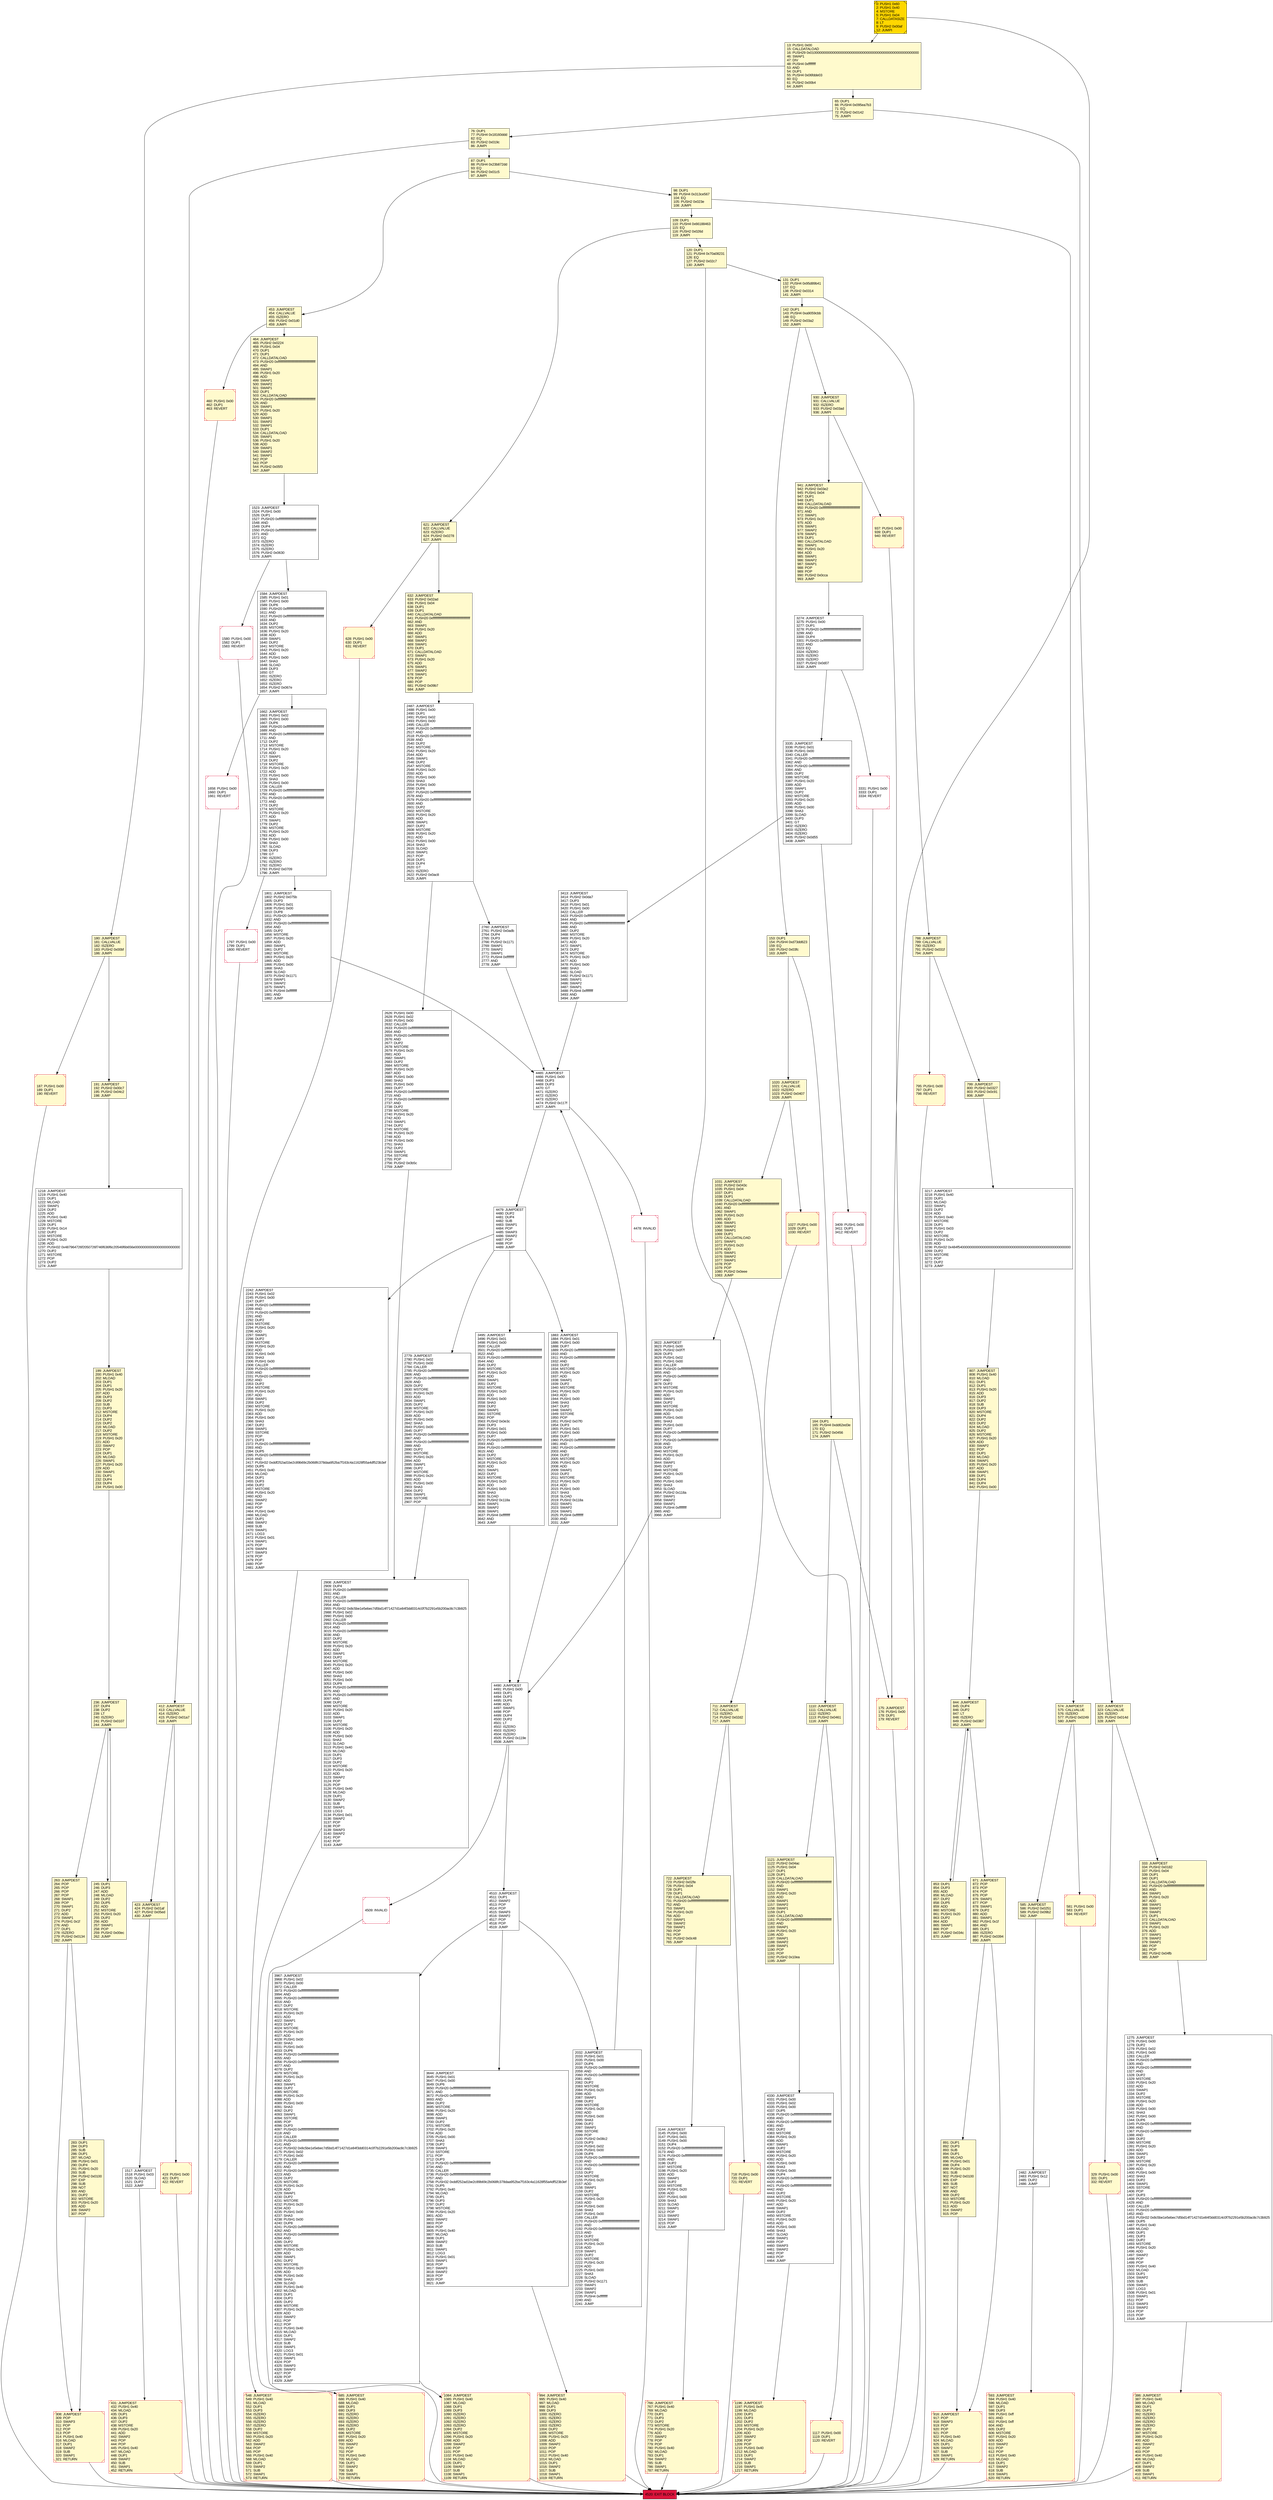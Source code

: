 digraph G {
bgcolor=transparent rankdir=UD;
node [shape=box style=filled color=black fillcolor=white fontname=arial fontcolor=black];
1084 [label="1084: JUMPDEST\l1085: PUSH1 0x40\l1087: MLOAD\l1088: DUP1\l1089: DUP3\l1090: ISZERO\l1091: ISZERO\l1092: ISZERO\l1093: ISZERO\l1094: DUP2\l1095: MSTORE\l1096: PUSH1 0x20\l1098: ADD\l1099: SWAP2\l1100: POP\l1101: POP\l1102: PUSH1 0x40\l1104: MLOAD\l1105: DUP1\l1106: SWAP2\l1107: SUB\l1108: SWAP1\l1109: RETURN\l" fillcolor=lemonchiffon shape=Msquare color=crimson ];
419 [label="419: PUSH1 0x00\l421: DUP1\l422: REVERT\l" fillcolor=lemonchiffon shape=Msquare color=crimson ];
1801 [label="1801: JUMPDEST\l1802: PUSH2 0x075b\l1805: DUP3\l1806: PUSH1 0x01\l1808: PUSH1 0x00\l1810: DUP8\l1811: PUSH20 0xffffffffffffffffffffffffffffffffffffffff\l1832: AND\l1833: PUSH20 0xffffffffffffffffffffffffffffffffffffffff\l1854: AND\l1855: DUP2\l1856: MSTORE\l1857: PUSH1 0x20\l1859: ADD\l1860: SWAP1\l1861: DUP2\l1862: MSTORE\l1863: PUSH1 0x20\l1865: ADD\l1866: PUSH1 0x00\l1868: SHA3\l1869: SLOAD\l1870: PUSH2 0x1171\l1873: SWAP1\l1874: SWAP2\l1875: SWAP1\l1876: PUSH4 0xffffffff\l1881: AND\l1882: JUMP\l" ];
844 [label="844: JUMPDEST\l845: DUP4\l846: DUP2\l847: LT\l848: ISZERO\l849: PUSH2 0x0367\l852: JUMPI\l" fillcolor=lemonchiffon ];
937 [label="937: PUSH1 0x00\l939: DUP1\l940: REVERT\l" fillcolor=lemonchiffon shape=Msquare color=crimson ];
76 [label="76: DUP1\l77: PUSH4 0x18160ddd\l82: EQ\l83: PUSH2 0x019c\l86: JUMPI\l" fillcolor=lemonchiffon ];
916 [label="916: JUMPDEST\l917: POP\l918: SWAP3\l919: POP\l920: POP\l921: POP\l922: PUSH1 0x40\l924: MLOAD\l925: DUP1\l926: SWAP2\l927: SUB\l928: SWAP1\l929: RETURN\l" fillcolor=lemonchiffon shape=Msquare color=crimson ];
283 [label="283: DUP1\l284: DUP3\l285: SUB\l286: DUP1\l287: MLOAD\l288: PUSH1 0x01\l290: DUP4\l291: PUSH1 0x20\l293: SUB\l294: PUSH2 0x0100\l297: EXP\l298: SUB\l299: NOT\l300: AND\l301: DUP2\l302: MSTORE\l303: PUSH1 0x20\l305: ADD\l306: SWAP2\l307: POP\l" fillcolor=lemonchiffon ];
464 [label="464: JUMPDEST\l465: PUSH2 0x0224\l468: PUSH1 0x04\l470: DUP1\l471: DUP1\l472: CALLDATALOAD\l473: PUSH20 0xffffffffffffffffffffffffffffffffffffffff\l494: AND\l495: SWAP1\l496: PUSH1 0x20\l498: ADD\l499: SWAP1\l500: SWAP2\l501: SWAP1\l502: DUP1\l503: CALLDATALOAD\l504: PUSH20 0xffffffffffffffffffffffffffffffffffffffff\l525: AND\l526: SWAP1\l527: PUSH1 0x20\l529: ADD\l530: SWAP1\l531: SWAP2\l532: SWAP1\l533: DUP1\l534: CALLDATALOAD\l535: SWAP1\l536: PUSH1 0x20\l538: ADD\l539: SWAP1\l540: SWAP2\l541: SWAP1\l542: POP\l543: POP\l544: PUSH2 0x05f3\l547: JUMP\l" fillcolor=lemonchiffon ];
333 [label="333: JUMPDEST\l334: PUSH2 0x0182\l337: PUSH1 0x04\l339: DUP1\l340: DUP1\l341: CALLDATALOAD\l342: PUSH20 0xffffffffffffffffffffffffffffffffffffffff\l363: AND\l364: SWAP1\l365: PUSH1 0x20\l367: ADD\l368: SWAP1\l369: SWAP2\l370: SWAP1\l371: DUP1\l372: CALLDATALOAD\l373: SWAP1\l374: PUSH1 0x20\l376: ADD\l377: SWAP1\l378: SWAP2\l379: SWAP1\l380: POP\l381: POP\l382: PUSH2 0x04fb\l385: JUMP\l" fillcolor=lemonchiffon ];
548 [label="548: JUMPDEST\l549: PUSH1 0x40\l551: MLOAD\l552: DUP1\l553: DUP3\l554: ISZERO\l555: ISZERO\l556: ISZERO\l557: ISZERO\l558: DUP2\l559: MSTORE\l560: PUSH1 0x20\l562: ADD\l563: SWAP2\l564: POP\l565: POP\l566: PUSH1 0x40\l568: MLOAD\l569: DUP1\l570: SWAP2\l571: SUB\l572: SWAP1\l573: RETURN\l" fillcolor=lemonchiffon shape=Msquare color=crimson ];
187 [label="187: PUSH1 0x00\l189: DUP1\l190: REVERT\l" fillcolor=lemonchiffon shape=Msquare color=crimson ];
431 [label="431: JUMPDEST\l432: PUSH1 0x40\l434: MLOAD\l435: DUP1\l436: DUP3\l437: DUP2\l438: MSTORE\l439: PUSH1 0x20\l441: ADD\l442: SWAP2\l443: POP\l444: POP\l445: PUSH1 0x40\l447: MLOAD\l448: DUP1\l449: SWAP2\l450: SUB\l451: SWAP1\l452: RETURN\l" fillcolor=lemonchiffon shape=Msquare color=crimson ];
1196 [label="1196: JUMPDEST\l1197: PUSH1 0x40\l1199: MLOAD\l1200: DUP1\l1201: DUP3\l1202: DUP2\l1203: MSTORE\l1204: PUSH1 0x20\l1206: ADD\l1207: SWAP2\l1208: POP\l1209: POP\l1210: PUSH1 0x40\l1212: MLOAD\l1213: DUP1\l1214: SWAP2\l1215: SUB\l1216: SWAP1\l1217: RETURN\l" fillcolor=lemonchiffon shape=Msquare color=crimson ];
2779 [label="2779: JUMPDEST\l2780: PUSH1 0x02\l2782: PUSH1 0x00\l2784: CALLER\l2785: PUSH20 0xffffffffffffffffffffffffffffffffffffffff\l2806: AND\l2807: PUSH20 0xffffffffffffffffffffffffffffffffffffffff\l2828: AND\l2829: DUP2\l2830: MSTORE\l2831: PUSH1 0x20\l2833: ADD\l2834: SWAP1\l2835: DUP2\l2836: MSTORE\l2837: PUSH1 0x20\l2839: ADD\l2840: PUSH1 0x00\l2842: SHA3\l2843: PUSH1 0x00\l2845: DUP7\l2846: PUSH20 0xffffffffffffffffffffffffffffffffffffffff\l2867: AND\l2868: PUSH20 0xffffffffffffffffffffffffffffffffffffffff\l2889: AND\l2890: DUP2\l2891: MSTORE\l2892: PUSH1 0x20\l2894: ADD\l2895: SWAP1\l2896: DUP2\l2897: MSTORE\l2898: PUSH1 0x20\l2900: ADD\l2901: PUSH1 0x00\l2903: SHA3\l2904: DUP2\l2905: SWAP1\l2906: SSTORE\l2907: POP\l" ];
4509 [label="4509: INVALID\l" shape=Msquare color=crimson ];
263 [label="263: JUMPDEST\l264: POP\l265: POP\l266: POP\l267: POP\l268: SWAP1\l269: POP\l270: SWAP1\l271: DUP2\l272: ADD\l273: SWAP1\l274: PUSH1 0x1f\l276: AND\l277: DUP1\l278: ISZERO\l279: PUSH2 0x0134\l282: JUMPI\l" fillcolor=lemonchiffon ];
2242 [label="2242: JUMPDEST\l2243: PUSH1 0x02\l2245: PUSH1 0x00\l2247: DUP7\l2248: PUSH20 0xffffffffffffffffffffffffffffffffffffffff\l2269: AND\l2270: PUSH20 0xffffffffffffffffffffffffffffffffffffffff\l2291: AND\l2292: DUP2\l2293: MSTORE\l2294: PUSH1 0x20\l2296: ADD\l2297: SWAP1\l2298: DUP2\l2299: MSTORE\l2300: PUSH1 0x20\l2302: ADD\l2303: PUSH1 0x00\l2305: SHA3\l2306: PUSH1 0x00\l2308: CALLER\l2309: PUSH20 0xffffffffffffffffffffffffffffffffffffffff\l2330: AND\l2331: PUSH20 0xffffffffffffffffffffffffffffffffffffffff\l2352: AND\l2353: DUP2\l2354: MSTORE\l2355: PUSH1 0x20\l2357: ADD\l2358: SWAP1\l2359: DUP2\l2360: MSTORE\l2361: PUSH1 0x20\l2363: ADD\l2364: PUSH1 0x00\l2366: SHA3\l2367: DUP2\l2368: SWAP1\l2369: SSTORE\l2370: POP\l2371: DUP3\l2372: PUSH20 0xffffffffffffffffffffffffffffffffffffffff\l2393: AND\l2394: DUP5\l2395: PUSH20 0xffffffffffffffffffffffffffffffffffffffff\l2416: AND\l2417: PUSH32 0xddf252ad1be2c89b69c2b068fc378daa952ba7f163c4a11628f55a4df523b3ef\l2450: DUP5\l2451: PUSH1 0x40\l2453: MLOAD\l2454: DUP1\l2455: DUP3\l2456: DUP2\l2457: MSTORE\l2458: PUSH1 0x20\l2460: ADD\l2461: SWAP2\l2462: POP\l2463: POP\l2464: PUSH1 0x40\l2466: MLOAD\l2467: DUP1\l2468: SWAP2\l2469: SUB\l2470: SWAP1\l2471: LOG3\l2472: PUSH1 0x01\l2474: SWAP1\l2475: POP\l2476: SWAP4\l2477: SWAP3\l2478: POP\l2479: POP\l2480: POP\l2481: JUMP\l" ];
711 [label="711: JUMPDEST\l712: CALLVALUE\l713: ISZERO\l714: PUSH2 0x02d2\l717: JUMPI\l" fillcolor=lemonchiffon ];
180 [label="180: JUMPDEST\l181: CALLVALUE\l182: ISZERO\l183: PUSH2 0x00bf\l186: JUMPI\l" fillcolor=lemonchiffon ];
1218 [label="1218: JUMPDEST\l1219: PUSH1 0x40\l1221: DUP1\l1222: MLOAD\l1223: SWAP1\l1224: DUP2\l1225: ADD\l1226: PUSH1 0x40\l1228: MSTORE\l1229: DUP1\l1230: PUSH1 0x14\l1232: DUP2\l1233: MSTORE\l1234: PUSH1 0x20\l1236: ADD\l1237: PUSH32 0x487964726f2050726f746f636f6c20546f6b656e000000000000000000000000\l1270: DUP2\l1271: MSTORE\l1272: POP\l1273: DUP2\l1274: JUMP\l" ];
2482 [label="2482: JUMPDEST\l2483: PUSH1 0x12\l2485: DUP2\l2486: JUMP\l" ];
1275 [label="1275: JUMPDEST\l1276: PUSH1 0x00\l1278: DUP2\l1279: PUSH1 0x02\l1281: PUSH1 0x00\l1283: CALLER\l1284: PUSH20 0xffffffffffffffffffffffffffffffffffffffff\l1305: AND\l1306: PUSH20 0xffffffffffffffffffffffffffffffffffffffff\l1327: AND\l1328: DUP2\l1329: MSTORE\l1330: PUSH1 0x20\l1332: ADD\l1333: SWAP1\l1334: DUP2\l1335: MSTORE\l1336: PUSH1 0x20\l1338: ADD\l1339: PUSH1 0x00\l1341: SHA3\l1342: PUSH1 0x00\l1344: DUP6\l1345: PUSH20 0xffffffffffffffffffffffffffffffffffffffff\l1366: AND\l1367: PUSH20 0xffffffffffffffffffffffffffffffffffffffff\l1388: AND\l1389: DUP2\l1390: MSTORE\l1391: PUSH1 0x20\l1393: ADD\l1394: SWAP1\l1395: DUP2\l1396: MSTORE\l1397: PUSH1 0x20\l1399: ADD\l1400: PUSH1 0x00\l1402: SHA3\l1403: DUP2\l1404: SWAP1\l1405: SSTORE\l1406: POP\l1407: DUP3\l1408: PUSH20 0xffffffffffffffffffffffffffffffffffffffff\l1429: AND\l1430: CALLER\l1431: PUSH20 0xffffffffffffffffffffffffffffffffffffffff\l1452: AND\l1453: PUSH32 0x8c5be1e5ebec7d5bd14f71427d1e84f3dd0314c0f7b2291e5b200ac8c7c3b925\l1486: DUP5\l1487: PUSH1 0x40\l1489: MLOAD\l1490: DUP1\l1491: DUP3\l1492: DUP2\l1493: MSTORE\l1494: PUSH1 0x20\l1496: ADD\l1497: SWAP2\l1498: POP\l1499: POP\l1500: PUSH1 0x40\l1502: MLOAD\l1503: DUP1\l1504: SWAP2\l1505: SUB\l1506: SWAP1\l1507: LOG3\l1508: PUSH1 0x01\l1510: SWAP1\l1511: POP\l1512: SWAP3\l1513: SWAP2\l1514: POP\l1515: POP\l1516: JUMP\l" ];
853 [label="853: DUP1\l854: DUP3\l855: ADD\l856: MLOAD\l857: DUP2\l858: DUP5\l859: ADD\l860: MSTORE\l861: PUSH1 0x20\l863: DUP2\l864: ADD\l865: SWAP1\l866: POP\l867: PUSH2 0x034c\l870: JUMP\l" fillcolor=lemonchiffon ];
0 [label="0: PUSH1 0x60\l2: PUSH1 0x40\l4: MSTORE\l5: PUSH1 0x04\l7: CALLDATASIZE\l8: LT\l9: PUSH2 0x00af\l12: JUMPI\l" fillcolor=lemonchiffon shape=Msquare fillcolor=gold ];
4479 [label="4479: JUMPDEST\l4480: DUP2\l4481: DUP4\l4482: SUB\l4483: SWAP1\l4484: POP\l4485: SWAP3\l4486: SWAP2\l4487: POP\l4488: POP\l4489: JUMP\l" ];
412 [label="412: JUMPDEST\l413: CALLVALUE\l414: ISZERO\l415: PUSH2 0x01a7\l418: JUMPI\l" fillcolor=lemonchiffon ];
621 [label="621: JUMPDEST\l622: CALLVALUE\l623: ISZERO\l624: PUSH2 0x0278\l627: JUMPI\l" fillcolor=lemonchiffon ];
1584 [label="1584: JUMPDEST\l1585: PUSH1 0x01\l1587: PUSH1 0x00\l1589: DUP6\l1590: PUSH20 0xffffffffffffffffffffffffffffffffffffffff\l1611: AND\l1612: PUSH20 0xffffffffffffffffffffffffffffffffffffffff\l1633: AND\l1634: DUP2\l1635: MSTORE\l1636: PUSH1 0x20\l1638: ADD\l1639: SWAP1\l1640: DUP2\l1641: MSTORE\l1642: PUSH1 0x20\l1644: ADD\l1645: PUSH1 0x00\l1647: SHA3\l1648: SLOAD\l1649: DUP3\l1650: GT\l1651: ISZERO\l1652: ISZERO\l1653: ISZERO\l1654: PUSH2 0x067e\l1657: JUMPI\l" ];
1517 [label="1517: JUMPDEST\l1518: PUSH1 0x03\l1520: SLOAD\l1521: DUP2\l1522: JUMP\l" ];
585 [label="585: JUMPDEST\l586: PUSH2 0x0251\l589: PUSH2 0x09b2\l592: JUMP\l" fillcolor=lemonchiffon ];
766 [label="766: JUMPDEST\l767: PUSH1 0x40\l769: MLOAD\l770: DUP1\l771: DUP3\l772: DUP2\l773: MSTORE\l774: PUSH1 0x20\l776: ADD\l777: SWAP2\l778: POP\l779: POP\l780: PUSH1 0x40\l782: MLOAD\l783: DUP1\l784: SWAP2\l785: SUB\l786: SWAP1\l787: RETURN\l" fillcolor=lemonchiffon shape=Msquare color=crimson ];
4465 [label="4465: JUMPDEST\l4466: PUSH1 0x00\l4468: DUP3\l4469: DUP3\l4470: GT\l4471: ISZERO\l4472: ISZERO\l4473: ISZERO\l4474: PUSH2 0x117f\l4477: JUMPI\l" ];
245 [label="245: DUP1\l246: DUP3\l247: ADD\l248: MLOAD\l249: DUP2\l250: DUP5\l251: ADD\l252: MSTORE\l253: PUSH1 0x20\l255: DUP2\l256: ADD\l257: SWAP1\l258: POP\l259: PUSH2 0x00ec\l262: JUMP\l" fillcolor=lemonchiffon ];
236 [label="236: JUMPDEST\l237: DUP4\l238: DUP2\l239: LT\l240: ISZERO\l241: PUSH2 0x0107\l244: JUMPI\l" fillcolor=lemonchiffon ];
3822 [label="3822: JUMPDEST\l3823: PUSH1 0x00\l3825: PUSH2 0x0f7f\l3828: DUP3\l3829: PUSH1 0x02\l3831: PUSH1 0x00\l3833: CALLER\l3834: PUSH20 0xffffffffffffffffffffffffffffffffffffffff\l3855: AND\l3856: PUSH20 0xffffffffffffffffffffffffffffffffffffffff\l3877: AND\l3878: DUP2\l3879: MSTORE\l3880: PUSH1 0x20\l3882: ADD\l3883: SWAP1\l3884: DUP2\l3885: MSTORE\l3886: PUSH1 0x20\l3888: ADD\l3889: PUSH1 0x00\l3891: SHA3\l3892: PUSH1 0x00\l3894: DUP7\l3895: PUSH20 0xffffffffffffffffffffffffffffffffffffffff\l3916: AND\l3917: PUSH20 0xffffffffffffffffffffffffffffffffffffffff\l3938: AND\l3939: DUP2\l3940: MSTORE\l3941: PUSH1 0x20\l3943: ADD\l3944: SWAP1\l3945: DUP2\l3946: MSTORE\l3947: PUSH1 0x20\l3949: ADD\l3950: PUSH1 0x00\l3952: SHA3\l3953: SLOAD\l3954: PUSH2 0x118a\l3957: SWAP1\l3958: SWAP2\l3959: SWAP1\l3960: PUSH4 0xffffffff\l3965: AND\l3966: JUMP\l" ];
191 [label="191: JUMPDEST\l192: PUSH2 0x00c7\l195: PUSH2 0x04c2\l198: JUMP\l" fillcolor=lemonchiffon ];
1110 [label="1110: JUMPDEST\l1111: CALLVALUE\l1112: ISZERO\l1113: PUSH2 0x0461\l1116: JUMPI\l" fillcolor=lemonchiffon ];
460 [label="460: PUSH1 0x00\l462: DUP1\l463: REVERT\l" fillcolor=lemonchiffon shape=Msquare color=crimson ];
718 [label="718: PUSH1 0x00\l720: DUP1\l721: REVERT\l" fillcolor=lemonchiffon shape=Msquare color=crimson ];
1031 [label="1031: JUMPDEST\l1032: PUSH2 0x043c\l1035: PUSH1 0x04\l1037: DUP1\l1038: DUP1\l1039: CALLDATALOAD\l1040: PUSH20 0xffffffffffffffffffffffffffffffffffffffff\l1061: AND\l1062: SWAP1\l1063: PUSH1 0x20\l1065: ADD\l1066: SWAP1\l1067: SWAP2\l1068: SWAP1\l1069: DUP1\l1070: CALLDATALOAD\l1071: SWAP1\l1072: PUSH1 0x20\l1074: ADD\l1075: SWAP1\l1076: SWAP2\l1077: SWAP1\l1078: POP\l1079: POP\l1080: PUSH2 0x0eee\l1083: JUMP\l" fillcolor=lemonchiffon ];
891 [label="891: DUP1\l892: DUP3\l893: SUB\l894: DUP1\l895: MLOAD\l896: PUSH1 0x01\l898: DUP4\l899: PUSH1 0x20\l901: SUB\l902: PUSH2 0x0100\l905: EXP\l906: SUB\l907: NOT\l908: AND\l909: DUP2\l910: MSTORE\l911: PUSH1 0x20\l913: ADD\l914: SWAP2\l915: POP\l" fillcolor=lemonchiffon ];
4330 [label="4330: JUMPDEST\l4331: PUSH1 0x00\l4333: PUSH1 0x02\l4335: PUSH1 0x00\l4337: DUP5\l4338: PUSH20 0xffffffffffffffffffffffffffffffffffffffff\l4359: AND\l4360: PUSH20 0xffffffffffffffffffffffffffffffffffffffff\l4381: AND\l4382: DUP2\l4383: MSTORE\l4384: PUSH1 0x20\l4386: ADD\l4387: SWAP1\l4388: DUP2\l4389: MSTORE\l4390: PUSH1 0x20\l4392: ADD\l4393: PUSH1 0x00\l4395: SHA3\l4396: PUSH1 0x00\l4398: DUP4\l4399: PUSH20 0xffffffffffffffffffffffffffffffffffffffff\l4420: AND\l4421: PUSH20 0xffffffffffffffffffffffffffffffffffffffff\l4442: AND\l4443: DUP2\l4444: MSTORE\l4445: PUSH1 0x20\l4447: ADD\l4448: SWAP1\l4449: DUP2\l4450: MSTORE\l4451: PUSH1 0x20\l4453: ADD\l4454: PUSH1 0x00\l4456: SHA3\l4457: SLOAD\l4458: SWAP1\l4459: POP\l4460: SWAP3\l4461: SWAP2\l4462: POP\l4463: POP\l4464: JUMP\l" ];
3217 [label="3217: JUMPDEST\l3218: PUSH1 0x40\l3220: DUP1\l3221: MLOAD\l3222: SWAP1\l3223: DUP2\l3224: ADD\l3225: PUSH1 0x40\l3227: MSTORE\l3228: DUP1\l3229: PUSH1 0x03\l3231: DUP2\l3232: MSTORE\l3233: PUSH1 0x20\l3235: ADD\l3236: PUSH32 0x484f540000000000000000000000000000000000000000000000000000000000\l3269: DUP2\l3270: MSTORE\l3271: POP\l3272: DUP2\l3273: JUMP\l" ];
3413 [label="3413: JUMPDEST\l3414: PUSH2 0x0da7\l3417: DUP3\l3418: PUSH1 0x01\l3420: PUSH1 0x00\l3422: CALLER\l3423: PUSH20 0xffffffffffffffffffffffffffffffffffffffff\l3444: AND\l3445: PUSH20 0xffffffffffffffffffffffffffffffffffffffff\l3466: AND\l3467: DUP2\l3468: MSTORE\l3469: PUSH1 0x20\l3471: ADD\l3472: SWAP1\l3473: DUP2\l3474: MSTORE\l3475: PUSH1 0x20\l3477: ADD\l3478: PUSH1 0x00\l3480: SHA3\l3481: SLOAD\l3482: PUSH2 0x1171\l3485: SWAP1\l3486: SWAP2\l3487: SWAP1\l3488: PUSH4 0xffffffff\l3493: AND\l3494: JUMP\l" ];
120 [label="120: DUP1\l121: PUSH4 0x70a08231\l126: EQ\l127: PUSH2 0x02c7\l130: JUMPI\l" fillcolor=lemonchiffon ];
199 [label="199: JUMPDEST\l200: PUSH1 0x40\l202: MLOAD\l203: DUP1\l204: DUP1\l205: PUSH1 0x20\l207: ADD\l208: DUP3\l209: DUP2\l210: SUB\l211: DUP3\l212: MSTORE\l213: DUP4\l214: DUP2\l215: DUP2\l216: MLOAD\l217: DUP2\l218: MSTORE\l219: PUSH1 0x20\l221: ADD\l222: SWAP2\l223: POP\l224: DUP1\l225: MLOAD\l226: SWAP1\l227: PUSH1 0x20\l229: ADD\l230: SWAP1\l231: DUP1\l232: DUP4\l233: DUP4\l234: PUSH1 0x00\l" fillcolor=lemonchiffon ];
65 [label="65: DUP1\l66: PUSH4 0x095ea7b3\l71: EQ\l72: PUSH2 0x0142\l75: JUMPI\l" fillcolor=lemonchiffon ];
1121 [label="1121: JUMPDEST\l1122: PUSH2 0x04ac\l1125: PUSH1 0x04\l1127: DUP1\l1128: DUP1\l1129: CALLDATALOAD\l1130: PUSH20 0xffffffffffffffffffffffffffffffffffffffff\l1151: AND\l1152: SWAP1\l1153: PUSH1 0x20\l1155: ADD\l1156: SWAP1\l1157: SWAP2\l1158: SWAP1\l1159: DUP1\l1160: CALLDATALOAD\l1161: PUSH20 0xffffffffffffffffffffffffffffffffffffffff\l1182: AND\l1183: SWAP1\l1184: PUSH1 0x20\l1186: ADD\l1187: SWAP1\l1188: SWAP2\l1189: SWAP1\l1190: POP\l1191: POP\l1192: PUSH2 0x10ea\l1195: JUMP\l" fillcolor=lemonchiffon ];
3335 [label="3335: JUMPDEST\l3336: PUSH1 0x01\l3338: PUSH1 0x00\l3340: CALLER\l3341: PUSH20 0xffffffffffffffffffffffffffffffffffffffff\l3362: AND\l3363: PUSH20 0xffffffffffffffffffffffffffffffffffffffff\l3384: AND\l3385: DUP2\l3386: MSTORE\l3387: PUSH1 0x20\l3389: ADD\l3390: SWAP1\l3391: DUP2\l3392: MSTORE\l3393: PUSH1 0x20\l3395: ADD\l3396: PUSH1 0x00\l3398: SHA3\l3399: SLOAD\l3400: DUP3\l3401: GT\l3402: ISZERO\l3403: ISZERO\l3404: ISZERO\l3405: PUSH2 0x0d55\l3408: JUMPI\l" ];
4490 [label="4490: JUMPDEST\l4491: PUSH1 0x00\l4493: DUP1\l4494: DUP3\l4495: DUP5\l4496: ADD\l4497: SWAP1\l4498: POP\l4499: DUP4\l4500: DUP2\l4501: LT\l4502: ISZERO\l4503: ISZERO\l4504: ISZERO\l4505: PUSH2 0x119e\l4508: JUMPI\l" ];
3274 [label="3274: JUMPDEST\l3275: PUSH1 0x00\l3277: DUP1\l3278: PUSH20 0xffffffffffffffffffffffffffffffffffffffff\l3299: AND\l3300: DUP4\l3301: PUSH20 0xffffffffffffffffffffffffffffffffffffffff\l3322: AND\l3323: EQ\l3324: ISZERO\l3325: ISZERO\l3326: ISZERO\l3327: PUSH2 0x0d07\l3330: JUMPI\l" ];
871 [label="871: JUMPDEST\l872: POP\l873: POP\l874: POP\l875: POP\l876: SWAP1\l877: POP\l878: SWAP1\l879: DUP2\l880: ADD\l881: SWAP1\l882: PUSH1 0x1f\l884: AND\l885: DUP1\l886: ISZERO\l887: PUSH2 0x0394\l890: JUMPI\l" fillcolor=lemonchiffon ];
153 [label="153: DUP1\l154: PUSH4 0xd73dd623\l159: EQ\l160: PUSH2 0x03fc\l163: JUMPI\l" fillcolor=lemonchiffon ];
1580 [label="1580: PUSH1 0x00\l1582: DUP1\l1583: REVERT\l" shape=Msquare color=crimson ];
164 [label="164: DUP1\l165: PUSH4 0xdd62ed3e\l170: EQ\l171: PUSH2 0x0456\l174: JUMPI\l" fillcolor=lemonchiffon ];
685 [label="685: JUMPDEST\l686: PUSH1 0x40\l688: MLOAD\l689: DUP1\l690: DUP3\l691: ISZERO\l692: ISZERO\l693: ISZERO\l694: ISZERO\l695: DUP2\l696: MSTORE\l697: PUSH1 0x20\l699: ADD\l700: SWAP2\l701: POP\l702: POP\l703: PUSH1 0x40\l705: MLOAD\l706: DUP1\l707: SWAP2\l708: SUB\l709: SWAP1\l710: RETURN\l" fillcolor=lemonchiffon shape=Msquare color=crimson ];
3644 [label="3644: JUMPDEST\l3645: PUSH1 0x01\l3647: PUSH1 0x00\l3649: DUP6\l3650: PUSH20 0xffffffffffffffffffffffffffffffffffffffff\l3671: AND\l3672: PUSH20 0xffffffffffffffffffffffffffffffffffffffff\l3693: AND\l3694: DUP2\l3695: MSTORE\l3696: PUSH1 0x20\l3698: ADD\l3699: SWAP1\l3700: DUP2\l3701: MSTORE\l3702: PUSH1 0x20\l3704: ADD\l3705: PUSH1 0x00\l3707: SHA3\l3708: DUP2\l3709: SWAP1\l3710: SSTORE\l3711: POP\l3712: DUP3\l3713: PUSH20 0xffffffffffffffffffffffffffffffffffffffff\l3734: AND\l3735: CALLER\l3736: PUSH20 0xffffffffffffffffffffffffffffffffffffffff\l3757: AND\l3758: PUSH32 0xddf252ad1be2c89b69c2b068fc378daa952ba7f163c4a11628f55a4df523b3ef\l3791: DUP5\l3792: PUSH1 0x40\l3794: MLOAD\l3795: DUP1\l3796: DUP3\l3797: DUP2\l3798: MSTORE\l3799: PUSH1 0x20\l3801: ADD\l3802: SWAP2\l3803: POP\l3804: POP\l3805: PUSH1 0x40\l3807: MLOAD\l3808: DUP1\l3809: SWAP2\l3810: SUB\l3811: SWAP1\l3812: LOG3\l3813: PUSH1 0x01\l3815: SWAP1\l3816: POP\l3817: SWAP3\l3818: SWAP2\l3819: POP\l3820: POP\l3821: JUMP\l" ];
3967 [label="3967: JUMPDEST\l3968: PUSH1 0x02\l3970: PUSH1 0x00\l3972: CALLER\l3973: PUSH20 0xffffffffffffffffffffffffffffffffffffffff\l3994: AND\l3995: PUSH20 0xffffffffffffffffffffffffffffffffffffffff\l4016: AND\l4017: DUP2\l4018: MSTORE\l4019: PUSH1 0x20\l4021: ADD\l4022: SWAP1\l4023: DUP2\l4024: MSTORE\l4025: PUSH1 0x20\l4027: ADD\l4028: PUSH1 0x00\l4030: SHA3\l4031: PUSH1 0x00\l4033: DUP6\l4034: PUSH20 0xffffffffffffffffffffffffffffffffffffffff\l4055: AND\l4056: PUSH20 0xffffffffffffffffffffffffffffffffffffffff\l4077: AND\l4078: DUP2\l4079: MSTORE\l4080: PUSH1 0x20\l4082: ADD\l4083: SWAP1\l4084: DUP2\l4085: MSTORE\l4086: PUSH1 0x20\l4088: ADD\l4089: PUSH1 0x00\l4091: SHA3\l4092: DUP2\l4093: SWAP1\l4094: SSTORE\l4095: POP\l4096: DUP3\l4097: PUSH20 0xffffffffffffffffffffffffffffffffffffffff\l4118: AND\l4119: CALLER\l4120: PUSH20 0xffffffffffffffffffffffffffffffffffffffff\l4141: AND\l4142: PUSH32 0x8c5be1e5ebec7d5bd14f71427d1e84f3dd0314c0f7b2291e5b200ac8c7c3b925\l4175: PUSH1 0x02\l4177: PUSH1 0x00\l4179: CALLER\l4180: PUSH20 0xffffffffffffffffffffffffffffffffffffffff\l4201: AND\l4202: PUSH20 0xffffffffffffffffffffffffffffffffffffffff\l4223: AND\l4224: DUP2\l4225: MSTORE\l4226: PUSH1 0x20\l4228: ADD\l4229: SWAP1\l4230: DUP2\l4231: MSTORE\l4232: PUSH1 0x20\l4234: ADD\l4235: PUSH1 0x00\l4237: SHA3\l4238: PUSH1 0x00\l4240: DUP8\l4241: PUSH20 0xffffffffffffffffffffffffffffffffffffffff\l4262: AND\l4263: PUSH20 0xffffffffffffffffffffffffffffffffffffffff\l4284: AND\l4285: DUP2\l4286: MSTORE\l4287: PUSH1 0x20\l4289: ADD\l4290: SWAP1\l4291: DUP2\l4292: MSTORE\l4293: PUSH1 0x20\l4295: ADD\l4296: PUSH1 0x00\l4298: SHA3\l4299: SLOAD\l4300: PUSH1 0x40\l4302: MLOAD\l4303: DUP1\l4304: DUP3\l4305: DUP2\l4306: MSTORE\l4307: PUSH1 0x20\l4309: ADD\l4310: SWAP2\l4311: POP\l4312: POP\l4313: PUSH1 0x40\l4315: MLOAD\l4316: DUP1\l4317: SWAP2\l4318: SUB\l4319: SWAP1\l4320: LOG3\l4321: PUSH1 0x01\l4323: SWAP1\l4324: POP\l4325: SWAP3\l4326: SWAP2\l4327: POP\l4328: POP\l4329: JUMP\l" ];
1662 [label="1662: JUMPDEST\l1663: PUSH1 0x02\l1665: PUSH1 0x00\l1667: DUP6\l1668: PUSH20 0xffffffffffffffffffffffffffffffffffffffff\l1689: AND\l1690: PUSH20 0xffffffffffffffffffffffffffffffffffffffff\l1711: AND\l1712: DUP2\l1713: MSTORE\l1714: PUSH1 0x20\l1716: ADD\l1717: SWAP1\l1718: DUP2\l1719: MSTORE\l1720: PUSH1 0x20\l1722: ADD\l1723: PUSH1 0x00\l1725: SHA3\l1726: PUSH1 0x00\l1728: CALLER\l1729: PUSH20 0xffffffffffffffffffffffffffffffffffffffff\l1750: AND\l1751: PUSH20 0xffffffffffffffffffffffffffffffffffffffff\l1772: AND\l1773: DUP2\l1774: MSTORE\l1775: PUSH1 0x20\l1777: ADD\l1778: SWAP1\l1779: DUP2\l1780: MSTORE\l1781: PUSH1 0x20\l1783: ADD\l1784: PUSH1 0x00\l1786: SHA3\l1787: SLOAD\l1788: DUP3\l1789: GT\l1790: ISZERO\l1791: ISZERO\l1792: ISZERO\l1793: PUSH2 0x0709\l1796: JUMPI\l" ];
1883 [label="1883: JUMPDEST\l1884: PUSH1 0x01\l1886: PUSH1 0x00\l1888: DUP7\l1889: PUSH20 0xffffffffffffffffffffffffffffffffffffffff\l1910: AND\l1911: PUSH20 0xffffffffffffffffffffffffffffffffffffffff\l1932: AND\l1933: DUP2\l1934: MSTORE\l1935: PUSH1 0x20\l1937: ADD\l1938: SWAP1\l1939: DUP2\l1940: MSTORE\l1941: PUSH1 0x20\l1943: ADD\l1944: PUSH1 0x00\l1946: SHA3\l1947: DUP2\l1948: SWAP1\l1949: SSTORE\l1950: POP\l1951: PUSH2 0x07f0\l1954: DUP3\l1955: PUSH1 0x01\l1957: PUSH1 0x00\l1959: DUP7\l1960: PUSH20 0xffffffffffffffffffffffffffffffffffffffff\l1981: AND\l1982: PUSH20 0xffffffffffffffffffffffffffffffffffffffff\l2003: AND\l2004: DUP2\l2005: MSTORE\l2006: PUSH1 0x20\l2008: ADD\l2009: SWAP1\l2010: DUP2\l2011: MSTORE\l2012: PUSH1 0x20\l2014: ADD\l2015: PUSH1 0x00\l2017: SHA3\l2018: SLOAD\l2019: PUSH2 0x118a\l2022: SWAP1\l2023: SWAP2\l2024: SWAP1\l2025: PUSH4 0xffffffff\l2030: AND\l2031: JUMP\l" ];
1020 [label="1020: JUMPDEST\l1021: CALLVALUE\l1022: ISZERO\l1023: PUSH2 0x0407\l1026: JUMPI\l" fillcolor=lemonchiffon ];
807 [label="807: JUMPDEST\l808: PUSH1 0x40\l810: MLOAD\l811: DUP1\l812: DUP1\l813: PUSH1 0x20\l815: ADD\l816: DUP3\l817: DUP2\l818: SUB\l819: DUP3\l820: MSTORE\l821: DUP4\l822: DUP2\l823: DUP2\l824: MLOAD\l825: DUP2\l826: MSTORE\l827: PUSH1 0x20\l829: ADD\l830: SWAP2\l831: POP\l832: DUP1\l833: MLOAD\l834: SWAP1\l835: PUSH1 0x20\l837: ADD\l838: SWAP1\l839: DUP1\l840: DUP4\l841: DUP4\l842: PUSH1 0x00\l" fillcolor=lemonchiffon ];
2032 [label="2032: JUMPDEST\l2033: PUSH1 0x01\l2035: PUSH1 0x00\l2037: DUP6\l2038: PUSH20 0xffffffffffffffffffffffffffffffffffffffff\l2059: AND\l2060: PUSH20 0xffffffffffffffffffffffffffffffffffffffff\l2081: AND\l2082: DUP2\l2083: MSTORE\l2084: PUSH1 0x20\l2086: ADD\l2087: SWAP1\l2088: DUP2\l2089: MSTORE\l2090: PUSH1 0x20\l2092: ADD\l2093: PUSH1 0x00\l2095: SHA3\l2096: DUP2\l2097: SWAP1\l2098: SSTORE\l2099: POP\l2100: PUSH2 0x08c2\l2103: DUP3\l2104: PUSH1 0x02\l2106: PUSH1 0x00\l2108: DUP8\l2109: PUSH20 0xffffffffffffffffffffffffffffffffffffffff\l2130: AND\l2131: PUSH20 0xffffffffffffffffffffffffffffffffffffffff\l2152: AND\l2153: DUP2\l2154: MSTORE\l2155: PUSH1 0x20\l2157: ADD\l2158: SWAP1\l2159: DUP2\l2160: MSTORE\l2161: PUSH1 0x20\l2163: ADD\l2164: PUSH1 0x00\l2166: SHA3\l2167: PUSH1 0x00\l2169: CALLER\l2170: PUSH20 0xffffffffffffffffffffffffffffffffffffffff\l2191: AND\l2192: PUSH20 0xffffffffffffffffffffffffffffffffffffffff\l2213: AND\l2214: DUP2\l2215: MSTORE\l2216: PUSH1 0x20\l2218: ADD\l2219: SWAP1\l2220: DUP2\l2221: MSTORE\l2222: PUSH1 0x20\l2224: ADD\l2225: PUSH1 0x00\l2227: SHA3\l2228: SLOAD\l2229: PUSH2 0x1171\l2232: SWAP1\l2233: SWAP2\l2234: SWAP1\l2235: PUSH4 0xffffffff\l2240: AND\l2241: JUMP\l" ];
1027 [label="1027: PUSH1 0x00\l1029: DUP1\l1030: REVERT\l" fillcolor=lemonchiffon shape=Msquare color=crimson ];
3331 [label="3331: PUSH1 0x00\l3333: DUP1\l3334: REVERT\l" shape=Msquare color=crimson ];
1797 [label="1797: PUSH1 0x00\l1799: DUP1\l1800: REVERT\l" shape=Msquare color=crimson ];
4520 [label="4520: EXIT BLOCK\l" fillcolor=crimson ];
3144 [label="3144: JUMPDEST\l3145: PUSH1 0x00\l3147: PUSH1 0x01\l3149: PUSH1 0x00\l3151: DUP4\l3152: PUSH20 0xffffffffffffffffffffffffffffffffffffffff\l3173: AND\l3174: PUSH20 0xffffffffffffffffffffffffffffffffffffffff\l3195: AND\l3196: DUP2\l3197: MSTORE\l3198: PUSH1 0x20\l3200: ADD\l3201: SWAP1\l3202: DUP2\l3203: MSTORE\l3204: PUSH1 0x20\l3206: ADD\l3207: PUSH1 0x00\l3209: SHA3\l3210: SLOAD\l3211: SWAP1\l3212: POP\l3213: SWAP2\l3214: SWAP1\l3215: POP\l3216: JUMP\l" ];
799 [label="799: JUMPDEST\l800: PUSH2 0x0327\l803: PUSH2 0x0c91\l806: JUMP\l" fillcolor=lemonchiffon ];
175 [label="175: JUMPDEST\l176: PUSH1 0x00\l178: DUP1\l179: REVERT\l" fillcolor=lemonchiffon shape=Msquare color=crimson ];
308 [label="308: JUMPDEST\l309: POP\l310: SWAP3\l311: POP\l312: POP\l313: POP\l314: PUSH1 0x40\l316: MLOAD\l317: DUP1\l318: SWAP2\l319: SUB\l320: SWAP1\l321: RETURN\l" fillcolor=lemonchiffon shape=Msquare color=crimson ];
930 [label="930: JUMPDEST\l931: CALLVALUE\l932: ISZERO\l933: PUSH2 0x03ad\l936: JUMPI\l" fillcolor=lemonchiffon ];
722 [label="722: JUMPDEST\l723: PUSH2 0x02fe\l726: PUSH1 0x04\l728: DUP1\l729: DUP1\l730: CALLDATALOAD\l731: PUSH20 0xffffffffffffffffffffffffffffffffffffffff\l752: AND\l753: SWAP1\l754: PUSH1 0x20\l756: ADD\l757: SWAP1\l758: SWAP2\l759: SWAP1\l760: POP\l761: POP\l762: PUSH2 0x0c48\l765: JUMP\l" fillcolor=lemonchiffon ];
2908 [label="2908: JUMPDEST\l2909: DUP4\l2910: PUSH20 0xffffffffffffffffffffffffffffffffffffffff\l2931: AND\l2932: CALLER\l2933: PUSH20 0xffffffffffffffffffffffffffffffffffffffff\l2954: AND\l2955: PUSH32 0x8c5be1e5ebec7d5bd14f71427d1e84f3dd0314c0f7b2291e5b200ac8c7c3b925\l2988: PUSH1 0x02\l2990: PUSH1 0x00\l2992: CALLER\l2993: PUSH20 0xffffffffffffffffffffffffffffffffffffffff\l3014: AND\l3015: PUSH20 0xffffffffffffffffffffffffffffffffffffffff\l3036: AND\l3037: DUP2\l3038: MSTORE\l3039: PUSH1 0x20\l3041: ADD\l3042: SWAP1\l3043: DUP2\l3044: MSTORE\l3045: PUSH1 0x20\l3047: ADD\l3048: PUSH1 0x00\l3050: SHA3\l3051: PUSH1 0x00\l3053: DUP9\l3054: PUSH20 0xffffffffffffffffffffffffffffffffffffffff\l3075: AND\l3076: PUSH20 0xffffffffffffffffffffffffffffffffffffffff\l3097: AND\l3098: DUP2\l3099: MSTORE\l3100: PUSH1 0x20\l3102: ADD\l3103: SWAP1\l3104: DUP2\l3105: MSTORE\l3106: PUSH1 0x20\l3108: ADD\l3109: PUSH1 0x00\l3111: SHA3\l3112: SLOAD\l3113: PUSH1 0x40\l3115: MLOAD\l3116: DUP1\l3117: DUP3\l3118: DUP2\l3119: MSTORE\l3120: PUSH1 0x20\l3122: ADD\l3123: SWAP2\l3124: POP\l3125: POP\l3126: PUSH1 0x40\l3128: MLOAD\l3129: DUP1\l3130: SWAP2\l3131: SUB\l3132: SWAP1\l3133: LOG3\l3134: PUSH1 0x01\l3136: SWAP2\l3137: POP\l3138: POP\l3139: SWAP3\l3140: SWAP2\l3141: POP\l3142: POP\l3143: JUMP\l" ];
795 [label="795: PUSH1 0x00\l797: DUP1\l798: REVERT\l" fillcolor=lemonchiffon shape=Msquare color=crimson ];
87 [label="87: DUP1\l88: PUSH4 0x23b872dd\l93: EQ\l94: PUSH2 0x01c5\l97: JUMPI\l" fillcolor=lemonchiffon ];
386 [label="386: JUMPDEST\l387: PUSH1 0x40\l389: MLOAD\l390: DUP1\l391: DUP3\l392: ISZERO\l393: ISZERO\l394: ISZERO\l395: ISZERO\l396: DUP2\l397: MSTORE\l398: PUSH1 0x20\l400: ADD\l401: SWAP2\l402: POP\l403: POP\l404: PUSH1 0x40\l406: MLOAD\l407: DUP1\l408: SWAP2\l409: SUB\l410: SWAP1\l411: RETURN\l" fillcolor=lemonchiffon shape=Msquare color=crimson ];
574 [label="574: JUMPDEST\l575: CALLVALUE\l576: ISZERO\l577: PUSH2 0x0249\l580: JUMPI\l" fillcolor=lemonchiffon ];
4478 [label="4478: INVALID\l" shape=Msquare color=crimson ];
453 [label="453: JUMPDEST\l454: CALLVALUE\l455: ISZERO\l456: PUSH2 0x01d0\l459: JUMPI\l" fillcolor=lemonchiffon ];
423 [label="423: JUMPDEST\l424: PUSH2 0x01af\l427: PUSH2 0x05ed\l430: JUMP\l" fillcolor=lemonchiffon ];
322 [label="322: JUMPDEST\l323: CALLVALUE\l324: ISZERO\l325: PUSH2 0x014d\l328: JUMPI\l" fillcolor=lemonchiffon ];
131 [label="131: DUP1\l132: PUSH4 0x95d89b41\l137: EQ\l138: PUSH2 0x0314\l141: JUMPI\l" fillcolor=lemonchiffon ];
98 [label="98: DUP1\l99: PUSH4 0x313ce567\l104: EQ\l105: PUSH2 0x023e\l108: JUMPI\l" fillcolor=lemonchiffon ];
109 [label="109: DUP1\l110: PUSH4 0x66188463\l115: EQ\l116: PUSH2 0x026d\l119: JUMPI\l" fillcolor=lemonchiffon ];
2626 [label="2626: PUSH1 0x00\l2628: PUSH1 0x02\l2630: PUSH1 0x00\l2632: CALLER\l2633: PUSH20 0xffffffffffffffffffffffffffffffffffffffff\l2654: AND\l2655: PUSH20 0xffffffffffffffffffffffffffffffffffffffff\l2676: AND\l2677: DUP2\l2678: MSTORE\l2679: PUSH1 0x20\l2681: ADD\l2682: SWAP1\l2683: DUP2\l2684: MSTORE\l2685: PUSH1 0x20\l2687: ADD\l2688: PUSH1 0x00\l2690: SHA3\l2691: PUSH1 0x00\l2693: DUP7\l2694: PUSH20 0xffffffffffffffffffffffffffffffffffffffff\l2715: AND\l2716: PUSH20 0xffffffffffffffffffffffffffffffffffffffff\l2737: AND\l2738: DUP2\l2739: MSTORE\l2740: PUSH1 0x20\l2742: ADD\l2743: SWAP1\l2744: DUP2\l2745: MSTORE\l2746: PUSH1 0x20\l2748: ADD\l2749: PUSH1 0x00\l2751: SHA3\l2752: DUP2\l2753: SWAP1\l2754: SSTORE\l2755: POP\l2756: PUSH2 0x0b5c\l2759: JUMP\l" ];
628 [label="628: PUSH1 0x00\l630: DUP1\l631: REVERT\l" fillcolor=lemonchiffon shape=Msquare color=crimson ];
2487 [label="2487: JUMPDEST\l2488: PUSH1 0x00\l2490: DUP1\l2491: PUSH1 0x02\l2493: PUSH1 0x00\l2495: CALLER\l2496: PUSH20 0xffffffffffffffffffffffffffffffffffffffff\l2517: AND\l2518: PUSH20 0xffffffffffffffffffffffffffffffffffffffff\l2539: AND\l2540: DUP2\l2541: MSTORE\l2542: PUSH1 0x20\l2544: ADD\l2545: SWAP1\l2546: DUP2\l2547: MSTORE\l2548: PUSH1 0x20\l2550: ADD\l2551: PUSH1 0x00\l2553: SHA3\l2554: PUSH1 0x00\l2556: DUP6\l2557: PUSH20 0xffffffffffffffffffffffffffffffffffffffff\l2578: AND\l2579: PUSH20 0xffffffffffffffffffffffffffffffffffffffff\l2600: AND\l2601: DUP2\l2602: MSTORE\l2603: PUSH1 0x20\l2605: ADD\l2606: SWAP1\l2607: DUP2\l2608: MSTORE\l2609: PUSH1 0x20\l2611: ADD\l2612: PUSH1 0x00\l2614: SHA3\l2615: SLOAD\l2616: SWAP1\l2617: POP\l2618: DUP1\l2619: DUP4\l2620: GT\l2621: ISZERO\l2622: PUSH2 0x0ac8\l2625: JUMPI\l" ];
142 [label="142: DUP1\l143: PUSH4 0xa9059cbb\l148: EQ\l149: PUSH2 0x03a2\l152: JUMPI\l" fillcolor=lemonchiffon ];
788 [label="788: JUMPDEST\l789: CALLVALUE\l790: ISZERO\l791: PUSH2 0x031f\l794: JUMPI\l" fillcolor=lemonchiffon ];
1658 [label="1658: PUSH1 0x00\l1660: DUP1\l1661: REVERT\l" shape=Msquare color=crimson ];
994 [label="994: JUMPDEST\l995: PUSH1 0x40\l997: MLOAD\l998: DUP1\l999: DUP3\l1000: ISZERO\l1001: ISZERO\l1002: ISZERO\l1003: ISZERO\l1004: DUP2\l1005: MSTORE\l1006: PUSH1 0x20\l1008: ADD\l1009: SWAP2\l1010: POP\l1011: POP\l1012: PUSH1 0x40\l1014: MLOAD\l1015: DUP1\l1016: SWAP2\l1017: SUB\l1018: SWAP1\l1019: RETURN\l" fillcolor=lemonchiffon shape=Msquare color=crimson ];
1523 [label="1523: JUMPDEST\l1524: PUSH1 0x00\l1526: DUP1\l1527: PUSH20 0xffffffffffffffffffffffffffffffffffffffff\l1548: AND\l1549: DUP4\l1550: PUSH20 0xffffffffffffffffffffffffffffffffffffffff\l1571: AND\l1572: EQ\l1573: ISZERO\l1574: ISZERO\l1575: ISZERO\l1576: PUSH2 0x0630\l1579: JUMPI\l" ];
13 [label="13: PUSH1 0x00\l15: CALLDATALOAD\l16: PUSH29 0x0100000000000000000000000000000000000000000000000000000000\l46: SWAP1\l47: DIV\l48: PUSH4 0xffffffff\l53: AND\l54: DUP1\l55: PUSH4 0x06fdde03\l60: EQ\l61: PUSH2 0x00b4\l64: JUMPI\l" fillcolor=lemonchiffon ];
581 [label="581: PUSH1 0x00\l583: DUP1\l584: REVERT\l" fillcolor=lemonchiffon shape=Msquare color=crimson ];
593 [label="593: JUMPDEST\l594: PUSH1 0x40\l596: MLOAD\l597: DUP1\l598: DUP3\l599: PUSH1 0xff\l601: AND\l602: PUSH1 0xff\l604: AND\l605: DUP2\l606: MSTORE\l607: PUSH1 0x20\l609: ADD\l610: SWAP2\l611: POP\l612: POP\l613: PUSH1 0x40\l615: MLOAD\l616: DUP1\l617: SWAP2\l618: SUB\l619: SWAP1\l620: RETURN\l" fillcolor=lemonchiffon shape=Msquare color=crimson ];
329 [label="329: PUSH1 0x00\l331: DUP1\l332: REVERT\l" fillcolor=lemonchiffon shape=Msquare color=crimson ];
3495 [label="3495: JUMPDEST\l3496: PUSH1 0x01\l3498: PUSH1 0x00\l3500: CALLER\l3501: PUSH20 0xffffffffffffffffffffffffffffffffffffffff\l3522: AND\l3523: PUSH20 0xffffffffffffffffffffffffffffffffffffffff\l3544: AND\l3545: DUP2\l3546: MSTORE\l3547: PUSH1 0x20\l3549: ADD\l3550: SWAP1\l3551: DUP2\l3552: MSTORE\l3553: PUSH1 0x20\l3555: ADD\l3556: PUSH1 0x00\l3558: SHA3\l3559: DUP2\l3560: SWAP1\l3561: SSTORE\l3562: POP\l3563: PUSH2 0x0e3c\l3566: DUP3\l3567: PUSH1 0x01\l3569: PUSH1 0x00\l3571: DUP7\l3572: PUSH20 0xffffffffffffffffffffffffffffffffffffffff\l3593: AND\l3594: PUSH20 0xffffffffffffffffffffffffffffffffffffffff\l3615: AND\l3616: DUP2\l3617: MSTORE\l3618: PUSH1 0x20\l3620: ADD\l3621: SWAP1\l3622: DUP2\l3623: MSTORE\l3624: PUSH1 0x20\l3626: ADD\l3627: PUSH1 0x00\l3629: SHA3\l3630: SLOAD\l3631: PUSH2 0x118a\l3634: SWAP1\l3635: SWAP2\l3636: SWAP1\l3637: PUSH4 0xffffffff\l3642: AND\l3643: JUMP\l" ];
3409 [label="3409: PUSH1 0x00\l3411: DUP1\l3412: REVERT\l" shape=Msquare color=crimson ];
4510 [label="4510: JUMPDEST\l4511: DUP1\l4512: SWAP2\l4513: POP\l4514: POP\l4515: SWAP3\l4516: SWAP2\l4517: POP\l4518: POP\l4519: JUMP\l" ];
2760 [label="2760: JUMPDEST\l2761: PUSH2 0x0adb\l2764: DUP4\l2765: DUP3\l2766: PUSH2 0x1171\l2769: SWAP1\l2770: SWAP2\l2771: SWAP1\l2772: PUSH4 0xffffffff\l2777: AND\l2778: JUMP\l" ];
941 [label="941: JUMPDEST\l942: PUSH2 0x03e2\l945: PUSH1 0x04\l947: DUP1\l948: DUP1\l949: CALLDATALOAD\l950: PUSH20 0xffffffffffffffffffffffffffffffffffffffff\l971: AND\l972: SWAP1\l973: PUSH1 0x20\l975: ADD\l976: SWAP1\l977: SWAP2\l978: SWAP1\l979: DUP1\l980: CALLDATALOAD\l981: SWAP1\l982: PUSH1 0x20\l984: ADD\l985: SWAP1\l986: SWAP2\l987: SWAP1\l988: POP\l989: POP\l990: PUSH2 0x0cca\l993: JUMP\l" fillcolor=lemonchiffon ];
1117 [label="1117: PUSH1 0x00\l1119: DUP1\l1120: REVERT\l" fillcolor=lemonchiffon shape=Msquare color=crimson ];
632 [label="632: JUMPDEST\l633: PUSH2 0x02ad\l636: PUSH1 0x04\l638: DUP1\l639: DUP1\l640: CALLDATALOAD\l641: PUSH20 0xffffffffffffffffffffffffffffffffffffffff\l662: AND\l663: SWAP1\l664: PUSH1 0x20\l666: ADD\l667: SWAP1\l668: SWAP2\l669: SWAP1\l670: DUP1\l671: CALLDATALOAD\l672: SWAP1\l673: PUSH1 0x20\l675: ADD\l676: SWAP1\l677: SWAP2\l678: SWAP1\l679: POP\l680: POP\l681: PUSH2 0x09b7\l684: JUMP\l" fillcolor=lemonchiffon ];
153 -> 164;
175 -> 4520;
308 -> 4520;
3274 -> 3335;
2487 -> 2626;
236 -> 245;
245 -> 236;
1027 -> 4520;
3331 -> 4520;
1031 -> 3822;
4465 -> 4479;
1797 -> 4520;
795 -> 4520;
386 -> 4520;
1883 -> 4490;
131 -> 142;
131 -> 788;
153 -> 1020;
722 -> 3144;
98 -> 109;
322 -> 329;
263 -> 283;
2487 -> 2760;
199 -> 236;
333 -> 1275;
2908 -> 685;
164 -> 175;
1580 -> 4520;
3274 -> 3331;
2242 -> 548;
632 -> 2487;
180 -> 187;
1662 -> 1797;
1020 -> 1027;
685 -> 4520;
844 -> 853;
853 -> 844;
3413 -> 4465;
329 -> 4520;
412 -> 419;
120 -> 711;
76 -> 412;
581 -> 4520;
593 -> 4520;
1801 -> 4465;
1218 -> 199;
3644 -> 994;
191 -> 1218;
930 -> 941;
1523 -> 1580;
1117 -> 4520;
1517 -> 431;
3409 -> 4520;
4479 -> 2779;
711 -> 718;
142 -> 153;
574 -> 581;
180 -> 191;
2626 -> 2908;
4510 -> 3967;
4510 -> 3644;
236 -> 263;
4478 -> 4520;
4510 -> 2032;
788 -> 795;
3495 -> 4490;
4330 -> 1196;
65 -> 76;
4490 -> 4510;
98 -> 574;
3335 -> 3409;
1658 -> 4520;
585 -> 2482;
4479 -> 2242;
87 -> 98;
994 -> 4520;
142 -> 930;
941 -> 3274;
891 -> 916;
87 -> 453;
628 -> 4520;
788 -> 799;
412 -> 423;
1275 -> 386;
871 -> 916;
711 -> 722;
4509 -> 4520;
423 -> 1517;
844 -> 871;
4465 -> 4478;
1110 -> 1117;
807 -> 844;
621 -> 628;
1584 -> 1658;
3967 -> 1084;
109 -> 621;
1523 -> 1584;
1662 -> 1801;
13 -> 65;
263 -> 308;
109 -> 120;
937 -> 4520;
0 -> 13;
4490 -> 4509;
916 -> 4520;
930 -> 937;
1084 -> 4520;
419 -> 4520;
453 -> 460;
4479 -> 3495;
2779 -> 2908;
76 -> 87;
548 -> 4520;
187 -> 4520;
65 -> 322;
431 -> 4520;
1196 -> 4520;
621 -> 632;
2760 -> 4465;
283 -> 308;
120 -> 131;
460 -> 4520;
718 -> 4520;
464 -> 1523;
322 -> 333;
4479 -> 1883;
2032 -> 4465;
453 -> 464;
13 -> 180;
799 -> 3217;
1584 -> 1662;
2482 -> 593;
164 -> 1110;
766 -> 4520;
3144 -> 766;
3217 -> 807;
3822 -> 4490;
0 -> 175;
1110 -> 1121;
1121 -> 4330;
3335 -> 3413;
574 -> 585;
1020 -> 1031;
871 -> 891;
}
